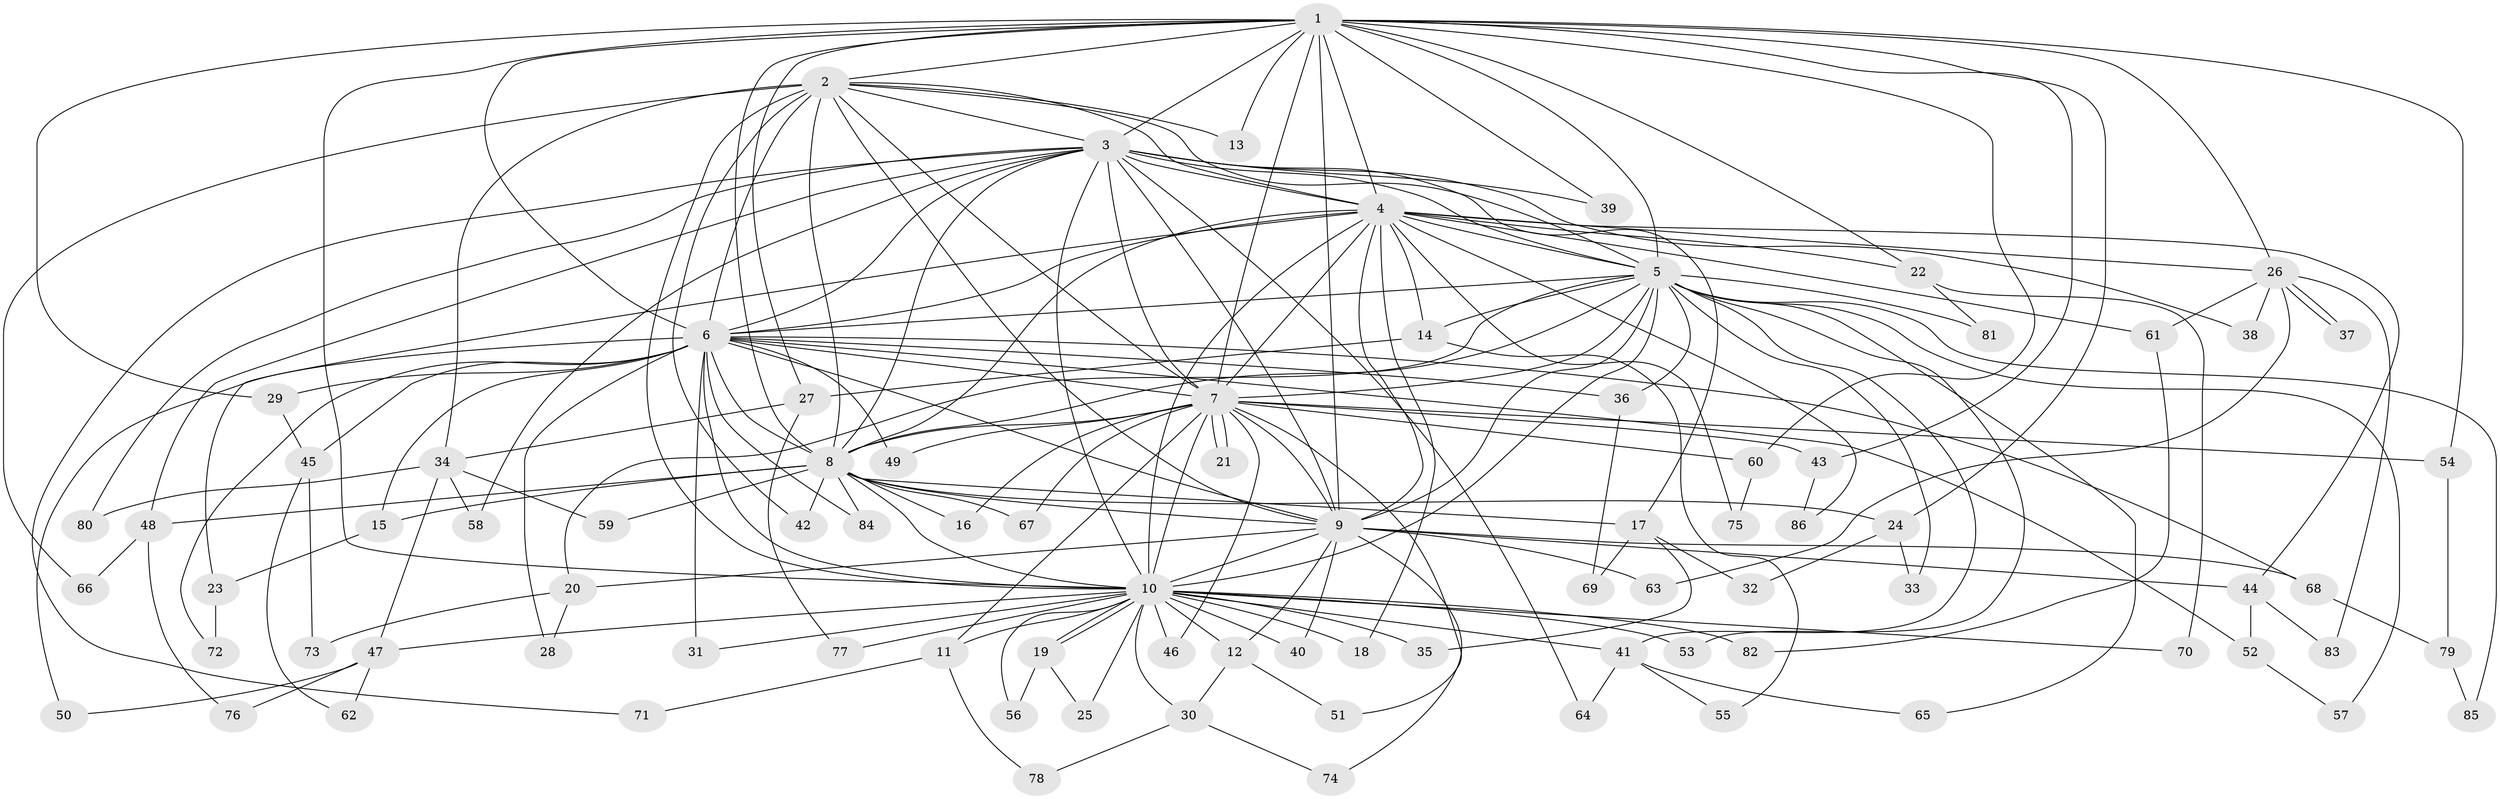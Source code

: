 // coarse degree distribution, {17: 0.05, 12: 0.016666666666666666, 20: 0.016666666666666666, 19: 0.05, 16: 0.016666666666666666, 24: 0.016666666666666666, 4: 0.16666666666666666, 5: 0.05, 2: 0.48333333333333334, 3: 0.1, 6: 0.016666666666666666, 1: 0.016666666666666666}
// Generated by graph-tools (version 1.1) at 2025/51/02/27/25 19:51:48]
// undirected, 86 vertices, 197 edges
graph export_dot {
graph [start="1"]
  node [color=gray90,style=filled];
  1;
  2;
  3;
  4;
  5;
  6;
  7;
  8;
  9;
  10;
  11;
  12;
  13;
  14;
  15;
  16;
  17;
  18;
  19;
  20;
  21;
  22;
  23;
  24;
  25;
  26;
  27;
  28;
  29;
  30;
  31;
  32;
  33;
  34;
  35;
  36;
  37;
  38;
  39;
  40;
  41;
  42;
  43;
  44;
  45;
  46;
  47;
  48;
  49;
  50;
  51;
  52;
  53;
  54;
  55;
  56;
  57;
  58;
  59;
  60;
  61;
  62;
  63;
  64;
  65;
  66;
  67;
  68;
  69;
  70;
  71;
  72;
  73;
  74;
  75;
  76;
  77;
  78;
  79;
  80;
  81;
  82;
  83;
  84;
  85;
  86;
  1 -- 2;
  1 -- 3;
  1 -- 4;
  1 -- 5;
  1 -- 6;
  1 -- 7;
  1 -- 8;
  1 -- 9;
  1 -- 10;
  1 -- 13;
  1 -- 22;
  1 -- 24;
  1 -- 26;
  1 -- 27;
  1 -- 29;
  1 -- 39;
  1 -- 43;
  1 -- 54;
  1 -- 60;
  2 -- 3;
  2 -- 4;
  2 -- 5;
  2 -- 6;
  2 -- 7;
  2 -- 8;
  2 -- 9;
  2 -- 10;
  2 -- 13;
  2 -- 34;
  2 -- 42;
  2 -- 66;
  3 -- 4;
  3 -- 5;
  3 -- 6;
  3 -- 7;
  3 -- 8;
  3 -- 9;
  3 -- 10;
  3 -- 17;
  3 -- 38;
  3 -- 39;
  3 -- 48;
  3 -- 58;
  3 -- 64;
  3 -- 71;
  3 -- 80;
  4 -- 5;
  4 -- 6;
  4 -- 7;
  4 -- 8;
  4 -- 9;
  4 -- 10;
  4 -- 14;
  4 -- 18;
  4 -- 22;
  4 -- 23;
  4 -- 26;
  4 -- 44;
  4 -- 61;
  4 -- 75;
  4 -- 86;
  5 -- 6;
  5 -- 7;
  5 -- 8;
  5 -- 9;
  5 -- 10;
  5 -- 14;
  5 -- 20;
  5 -- 33;
  5 -- 36;
  5 -- 41;
  5 -- 53;
  5 -- 57;
  5 -- 65;
  5 -- 81;
  5 -- 85;
  6 -- 7;
  6 -- 8;
  6 -- 9;
  6 -- 10;
  6 -- 15;
  6 -- 28;
  6 -- 29;
  6 -- 31;
  6 -- 36;
  6 -- 45;
  6 -- 49;
  6 -- 50;
  6 -- 52;
  6 -- 68;
  6 -- 72;
  6 -- 84;
  7 -- 8;
  7 -- 9;
  7 -- 10;
  7 -- 11;
  7 -- 16;
  7 -- 21;
  7 -- 21;
  7 -- 43;
  7 -- 46;
  7 -- 49;
  7 -- 51;
  7 -- 54;
  7 -- 60;
  7 -- 67;
  8 -- 9;
  8 -- 10;
  8 -- 15;
  8 -- 16;
  8 -- 17;
  8 -- 24;
  8 -- 42;
  8 -- 48;
  8 -- 59;
  8 -- 67;
  8 -- 84;
  9 -- 10;
  9 -- 12;
  9 -- 20;
  9 -- 40;
  9 -- 44;
  9 -- 63;
  9 -- 68;
  9 -- 74;
  10 -- 11;
  10 -- 12;
  10 -- 18;
  10 -- 19;
  10 -- 19;
  10 -- 25;
  10 -- 30;
  10 -- 31;
  10 -- 35;
  10 -- 40;
  10 -- 41;
  10 -- 46;
  10 -- 47;
  10 -- 53;
  10 -- 56;
  10 -- 70;
  10 -- 77;
  10 -- 82;
  11 -- 71;
  11 -- 78;
  12 -- 30;
  12 -- 51;
  14 -- 27;
  14 -- 55;
  15 -- 23;
  17 -- 32;
  17 -- 35;
  17 -- 69;
  19 -- 25;
  19 -- 56;
  20 -- 28;
  20 -- 73;
  22 -- 70;
  22 -- 81;
  23 -- 72;
  24 -- 32;
  24 -- 33;
  26 -- 37;
  26 -- 37;
  26 -- 38;
  26 -- 61;
  26 -- 63;
  26 -- 83;
  27 -- 34;
  27 -- 77;
  29 -- 45;
  30 -- 74;
  30 -- 78;
  34 -- 47;
  34 -- 58;
  34 -- 59;
  34 -- 80;
  36 -- 69;
  41 -- 55;
  41 -- 64;
  41 -- 65;
  43 -- 86;
  44 -- 52;
  44 -- 83;
  45 -- 62;
  45 -- 73;
  47 -- 50;
  47 -- 62;
  47 -- 76;
  48 -- 66;
  48 -- 76;
  52 -- 57;
  54 -- 79;
  60 -- 75;
  61 -- 82;
  68 -- 79;
  79 -- 85;
}
